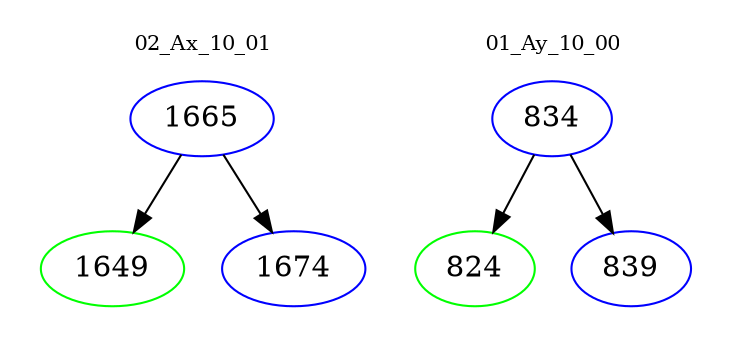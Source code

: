 digraph{
subgraph cluster_0 {
color = white
label = "02_Ax_10_01";
fontsize=10;
T0_1665 [label="1665", color="blue"]
T0_1665 -> T0_1649 [color="black"]
T0_1649 [label="1649", color="green"]
T0_1665 -> T0_1674 [color="black"]
T0_1674 [label="1674", color="blue"]
}
subgraph cluster_1 {
color = white
label = "01_Ay_10_00";
fontsize=10;
T1_834 [label="834", color="blue"]
T1_834 -> T1_824 [color="black"]
T1_824 [label="824", color="green"]
T1_834 -> T1_839 [color="black"]
T1_839 [label="839", color="blue"]
}
}
